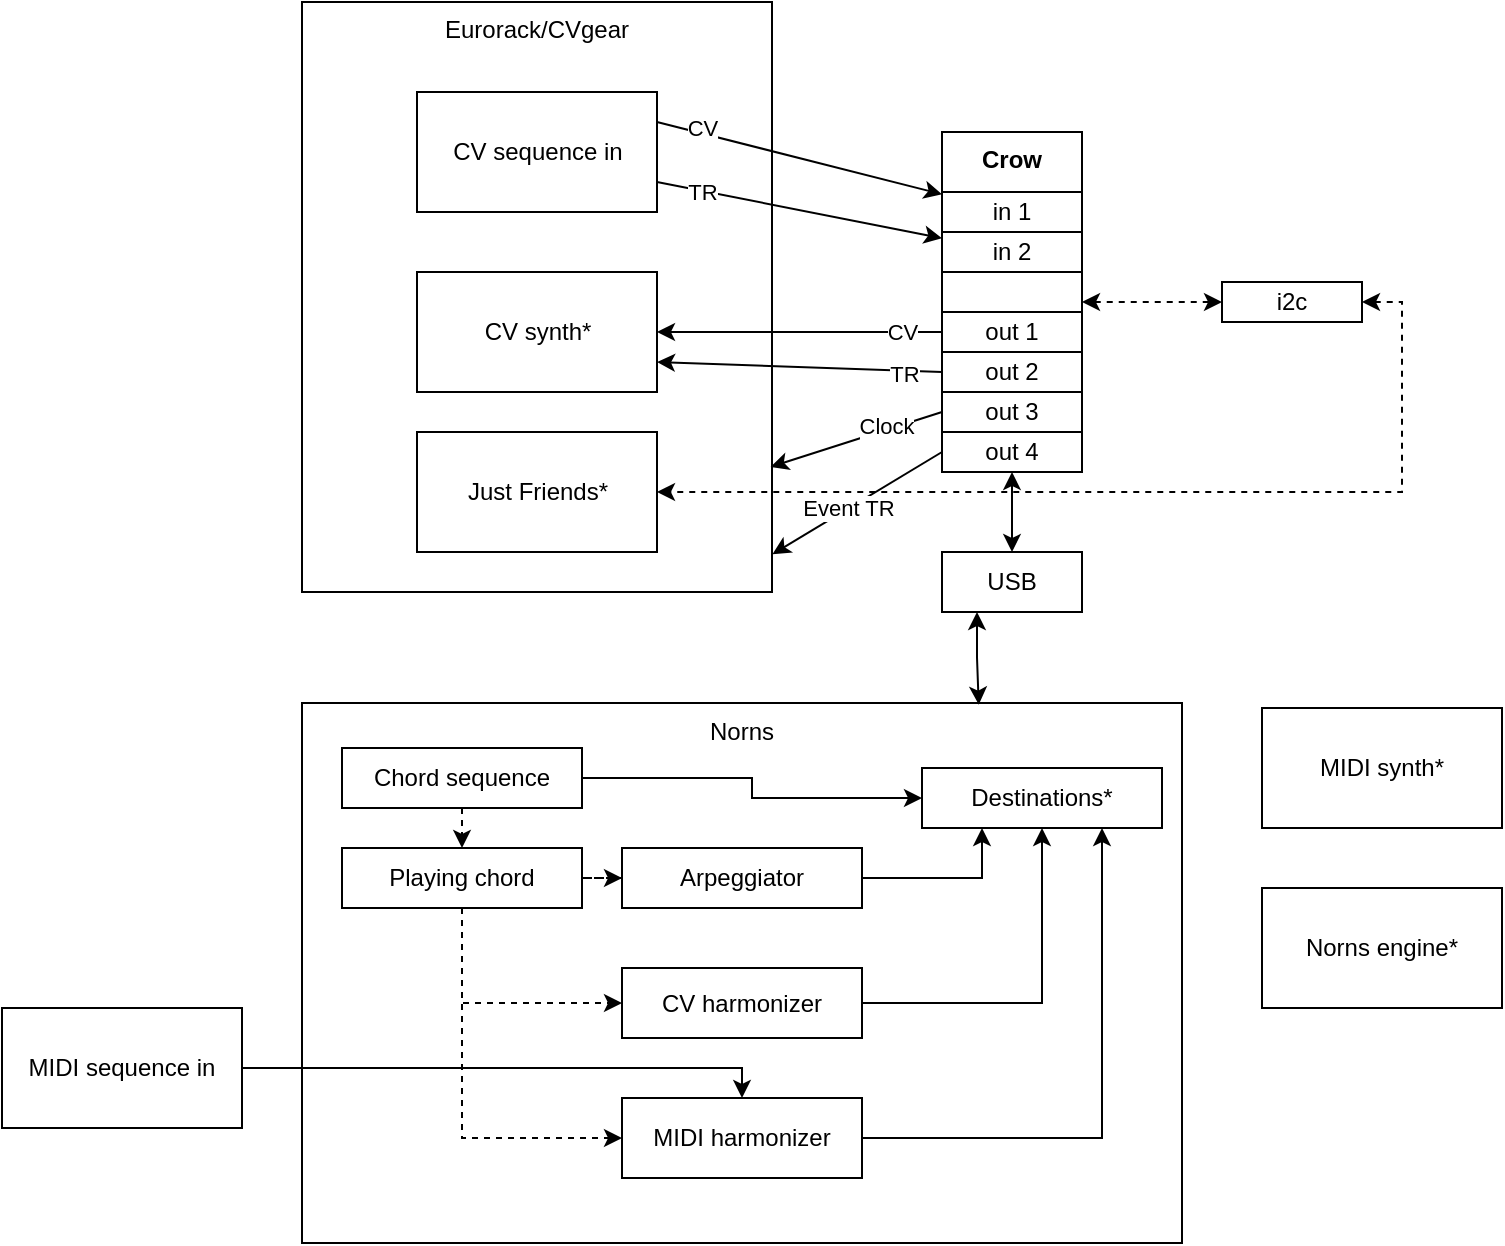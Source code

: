 <mxfile version="20.6.0" type="github">
  <diagram id="jzwjUSY3QaUkcm6oz3zR" name="Page-1">
    <mxGraphModel dx="1025" dy="920" grid="1" gridSize="10" guides="1" tooltips="1" connect="1" arrows="1" fold="1" page="1" pageScale="1" pageWidth="1100" pageHeight="850" math="0" shadow="0">
      <root>
        <mxCell id="0" />
        <mxCell id="1" parent="0" />
        <mxCell id="6Xcf-pTH2PnTnf88Lmja-29" value="Eurorack/CVgear" style="rounded=0;whiteSpace=wrap;html=1;verticalAlign=top;" vertex="1" parent="1">
          <mxGeometry x="240" y="20" width="235" height="295" as="geometry" />
        </mxCell>
        <mxCell id="NrFgvhxCZPmPd3hg9J9--1" value="Norns" style="whiteSpace=wrap;html=1;verticalAlign=top;" parent="1" vertex="1">
          <mxGeometry x="240" y="370.5" width="440" height="270" as="geometry" />
        </mxCell>
        <mxCell id="6Xcf-pTH2PnTnf88Lmja-20" style="rounded=0;orthogonalLoop=1;jettySize=auto;html=1;exitX=1;exitY=0.25;exitDx=0;exitDy=0;" edge="1" parent="1" source="6Xcf-pTH2PnTnf88Lmja-1" target="6Xcf-pTH2PnTnf88Lmja-17">
          <mxGeometry relative="1" as="geometry" />
        </mxCell>
        <mxCell id="6Xcf-pTH2PnTnf88Lmja-22" value="CV" style="edgeLabel;html=1;align=center;verticalAlign=middle;resizable=0;points=[];" vertex="1" connectable="0" parent="6Xcf-pTH2PnTnf88Lmja-20">
          <mxGeometry x="-0.505" y="1" relative="1" as="geometry">
            <mxPoint x="-13" y="-5" as="offset" />
          </mxGeometry>
        </mxCell>
        <mxCell id="6Xcf-pTH2PnTnf88Lmja-21" style="rounded=0;orthogonalLoop=1;jettySize=auto;html=1;exitX=1;exitY=0.75;exitDx=0;exitDy=0;" edge="1" parent="1" source="6Xcf-pTH2PnTnf88Lmja-1" target="6Xcf-pTH2PnTnf88Lmja-18">
          <mxGeometry relative="1" as="geometry" />
        </mxCell>
        <mxCell id="6Xcf-pTH2PnTnf88Lmja-23" value="TR" style="edgeLabel;html=1;align=center;verticalAlign=middle;resizable=0;points=[];" vertex="1" connectable="0" parent="6Xcf-pTH2PnTnf88Lmja-21">
          <mxGeometry x="-0.558" y="2" relative="1" as="geometry">
            <mxPoint x="-10" y="1" as="offset" />
          </mxGeometry>
        </mxCell>
        <mxCell id="6Xcf-pTH2PnTnf88Lmja-1" value="CV sequence in" style="whiteSpace=wrap;html=1;" vertex="1" parent="1">
          <mxGeometry x="297.5" y="65" width="120" height="60" as="geometry" />
        </mxCell>
        <mxCell id="6Xcf-pTH2PnTnf88Lmja-59" style="edgeStyle=orthogonalEdgeStyle;rounded=0;jumpStyle=none;orthogonalLoop=1;jettySize=auto;html=1;exitX=1;exitY=0.5;exitDx=0;exitDy=0;entryX=0;entryY=0.5;entryDx=0;entryDy=0;strokeColor=default;dashed=1;endArrow=classic;endFill=1;startArrow=classic;startFill=1;" edge="1" parent="1" source="6Xcf-pTH2PnTnf88Lmja-2" target="6Xcf-pTH2PnTnf88Lmja-58">
          <mxGeometry relative="1" as="geometry" />
        </mxCell>
        <mxCell id="6Xcf-pTH2PnTnf88Lmja-2" value="&lt;b&gt;Crow&lt;/b&gt;" style="whiteSpace=wrap;html=1;verticalAlign=top;" vertex="1" parent="1">
          <mxGeometry x="560" y="85" width="70" height="170" as="geometry" />
        </mxCell>
        <mxCell id="6Xcf-pTH2PnTnf88Lmja-37" style="edgeStyle=orthogonalEdgeStyle;rounded=0;orthogonalLoop=1;jettySize=auto;html=1;exitX=1;exitY=0.5;exitDx=0;exitDy=0;entryX=0.5;entryY=0;entryDx=0;entryDy=0;" edge="1" parent="1" source="6Xcf-pTH2PnTnf88Lmja-3" target="6Xcf-pTH2PnTnf88Lmja-11">
          <mxGeometry relative="1" as="geometry">
            <Array as="points">
              <mxPoint x="460" y="553" />
            </Array>
          </mxGeometry>
        </mxCell>
        <mxCell id="6Xcf-pTH2PnTnf88Lmja-3" value="MIDI sequence in" style="whiteSpace=wrap;html=1;" vertex="1" parent="1">
          <mxGeometry x="90" y="523" width="120" height="60" as="geometry" />
        </mxCell>
        <mxCell id="6Xcf-pTH2PnTnf88Lmja-4" value="CV synth*" style="whiteSpace=wrap;html=1;" vertex="1" parent="1">
          <mxGeometry x="297.5" y="155" width="120" height="60" as="geometry" />
        </mxCell>
        <mxCell id="6Xcf-pTH2PnTnf88Lmja-5" value="MIDI synth*" style="whiteSpace=wrap;html=1;" vertex="1" parent="1">
          <mxGeometry x="720" y="373" width="120" height="60" as="geometry" />
        </mxCell>
        <mxCell id="6Xcf-pTH2PnTnf88Lmja-6" value="Just Friends*" style="whiteSpace=wrap;html=1;" vertex="1" parent="1">
          <mxGeometry x="297.5" y="235" width="120" height="60" as="geometry" />
        </mxCell>
        <mxCell id="6Xcf-pTH2PnTnf88Lmja-7" value="Norns engine*" style="whiteSpace=wrap;html=1;" vertex="1" parent="1">
          <mxGeometry x="720" y="463" width="120" height="60" as="geometry" />
        </mxCell>
        <mxCell id="6Xcf-pTH2PnTnf88Lmja-46" style="edgeStyle=orthogonalEdgeStyle;rounded=0;jumpStyle=none;orthogonalLoop=1;jettySize=auto;html=1;exitX=0.5;exitY=1;exitDx=0;exitDy=0;entryX=0.5;entryY=0;entryDx=0;entryDy=0;dashed=1;strokeColor=default;" edge="1" parent="1" source="6Xcf-pTH2PnTnf88Lmja-8" target="6Xcf-pTH2PnTnf88Lmja-45">
          <mxGeometry relative="1" as="geometry" />
        </mxCell>
        <mxCell id="6Xcf-pTH2PnTnf88Lmja-52" style="edgeStyle=orthogonalEdgeStyle;rounded=0;jumpStyle=none;orthogonalLoop=1;jettySize=auto;html=1;exitX=1;exitY=0.5;exitDx=0;exitDy=0;strokeColor=default;" edge="1" parent="1" source="6Xcf-pTH2PnTnf88Lmja-8" target="6Xcf-pTH2PnTnf88Lmja-50">
          <mxGeometry relative="1" as="geometry" />
        </mxCell>
        <mxCell id="6Xcf-pTH2PnTnf88Lmja-8" value="Chord sequence" style="whiteSpace=wrap;html=1;" vertex="1" parent="1">
          <mxGeometry x="260" y="393" width="120" height="30" as="geometry" />
        </mxCell>
        <mxCell id="6Xcf-pTH2PnTnf88Lmja-55" style="edgeStyle=orthogonalEdgeStyle;rounded=0;jumpStyle=none;orthogonalLoop=1;jettySize=auto;html=1;exitX=1;exitY=0.5;exitDx=0;exitDy=0;entryX=0.25;entryY=1;entryDx=0;entryDy=0;strokeColor=default;" edge="1" parent="1" source="6Xcf-pTH2PnTnf88Lmja-9" target="6Xcf-pTH2PnTnf88Lmja-50">
          <mxGeometry relative="1" as="geometry" />
        </mxCell>
        <mxCell id="6Xcf-pTH2PnTnf88Lmja-9" value="Arpeggiator" style="rounded=0;whiteSpace=wrap;html=1;" vertex="1" parent="1">
          <mxGeometry x="400" y="443" width="120" height="30" as="geometry" />
        </mxCell>
        <mxCell id="6Xcf-pTH2PnTnf88Lmja-56" style="edgeStyle=orthogonalEdgeStyle;rounded=0;jumpStyle=none;orthogonalLoop=1;jettySize=auto;html=1;exitX=1;exitY=0.5;exitDx=0;exitDy=0;entryX=0.5;entryY=1;entryDx=0;entryDy=0;strokeColor=default;" edge="1" parent="1" source="6Xcf-pTH2PnTnf88Lmja-10" target="6Xcf-pTH2PnTnf88Lmja-50">
          <mxGeometry relative="1" as="geometry" />
        </mxCell>
        <mxCell id="6Xcf-pTH2PnTnf88Lmja-10" value="CV harmonizer" style="whiteSpace=wrap;html=1;" vertex="1" parent="1">
          <mxGeometry x="400" y="503" width="120" height="35" as="geometry" />
        </mxCell>
        <mxCell id="6Xcf-pTH2PnTnf88Lmja-57" style="edgeStyle=orthogonalEdgeStyle;rounded=0;jumpStyle=none;orthogonalLoop=1;jettySize=auto;html=1;exitX=1;exitY=0.5;exitDx=0;exitDy=0;entryX=0.75;entryY=1;entryDx=0;entryDy=0;strokeColor=default;" edge="1" parent="1" source="6Xcf-pTH2PnTnf88Lmja-11" target="6Xcf-pTH2PnTnf88Lmja-50">
          <mxGeometry relative="1" as="geometry" />
        </mxCell>
        <mxCell id="6Xcf-pTH2PnTnf88Lmja-11" value="MIDI harmonizer" style="whiteSpace=wrap;html=1;" vertex="1" parent="1">
          <mxGeometry x="400" y="568" width="120" height="40" as="geometry" />
        </mxCell>
        <mxCell id="6Xcf-pTH2PnTnf88Lmja-25" style="edgeStyle=none;rounded=0;orthogonalLoop=1;jettySize=auto;html=1;exitX=0;exitY=0.5;exitDx=0;exitDy=0;" edge="1" parent="1" source="6Xcf-pTH2PnTnf88Lmja-13" target="6Xcf-pTH2PnTnf88Lmja-4">
          <mxGeometry relative="1" as="geometry" />
        </mxCell>
        <mxCell id="6Xcf-pTH2PnTnf88Lmja-27" value="CV" style="edgeLabel;html=1;align=center;verticalAlign=middle;resizable=0;points=[];" vertex="1" connectable="0" parent="6Xcf-pTH2PnTnf88Lmja-25">
          <mxGeometry x="0.114" y="-2" relative="1" as="geometry">
            <mxPoint x="59" y="2" as="offset" />
          </mxGeometry>
        </mxCell>
        <mxCell id="6Xcf-pTH2PnTnf88Lmja-13" value="out 1" style="rounded=0;whiteSpace=wrap;html=1;" vertex="1" parent="1">
          <mxGeometry x="560" y="175" width="70" height="20" as="geometry" />
        </mxCell>
        <mxCell id="6Xcf-pTH2PnTnf88Lmja-26" style="edgeStyle=none;rounded=0;orthogonalLoop=1;jettySize=auto;html=1;exitX=0;exitY=0.5;exitDx=0;exitDy=0;entryX=1;entryY=0.75;entryDx=0;entryDy=0;" edge="1" parent="1" source="6Xcf-pTH2PnTnf88Lmja-14" target="6Xcf-pTH2PnTnf88Lmja-4">
          <mxGeometry relative="1" as="geometry" />
        </mxCell>
        <mxCell id="6Xcf-pTH2PnTnf88Lmja-28" value="TR" style="edgeLabel;html=1;align=center;verticalAlign=middle;resizable=0;points=[];" vertex="1" connectable="0" parent="6Xcf-pTH2PnTnf88Lmja-26">
          <mxGeometry x="0.059" y="-1" relative="1" as="geometry">
            <mxPoint x="56" y="4" as="offset" />
          </mxGeometry>
        </mxCell>
        <mxCell id="6Xcf-pTH2PnTnf88Lmja-14" value="out 2" style="rounded=0;whiteSpace=wrap;html=1;" vertex="1" parent="1">
          <mxGeometry x="560" y="195" width="70" height="20" as="geometry" />
        </mxCell>
        <mxCell id="6Xcf-pTH2PnTnf88Lmja-34" style="edgeStyle=none;rounded=0;orthogonalLoop=1;jettySize=auto;html=1;exitX=0;exitY=0.5;exitDx=0;exitDy=0;entryX=0.997;entryY=0.788;entryDx=0;entryDy=0;entryPerimeter=0;" edge="1" parent="1" source="6Xcf-pTH2PnTnf88Lmja-15" target="6Xcf-pTH2PnTnf88Lmja-29">
          <mxGeometry relative="1" as="geometry" />
        </mxCell>
        <mxCell id="6Xcf-pTH2PnTnf88Lmja-35" value="Clock" style="edgeLabel;html=1;align=center;verticalAlign=middle;resizable=0;points=[];" vertex="1" connectable="0" parent="6Xcf-pTH2PnTnf88Lmja-34">
          <mxGeometry x="-0.353" y="-2" relative="1" as="geometry">
            <mxPoint as="offset" />
          </mxGeometry>
        </mxCell>
        <mxCell id="6Xcf-pTH2PnTnf88Lmja-15" value="out 3" style="rounded=0;whiteSpace=wrap;html=1;" vertex="1" parent="1">
          <mxGeometry x="560" y="215" width="70" height="20" as="geometry" />
        </mxCell>
        <mxCell id="6Xcf-pTH2PnTnf88Lmja-33" style="edgeStyle=none;rounded=0;orthogonalLoop=1;jettySize=auto;html=1;exitX=0;exitY=0.5;exitDx=0;exitDy=0;entryX=1.001;entryY=0.936;entryDx=0;entryDy=0;entryPerimeter=0;" edge="1" parent="1" source="6Xcf-pTH2PnTnf88Lmja-16" target="6Xcf-pTH2PnTnf88Lmja-29">
          <mxGeometry relative="1" as="geometry" />
        </mxCell>
        <mxCell id="6Xcf-pTH2PnTnf88Lmja-36" value="Event TR" style="edgeLabel;html=1;align=center;verticalAlign=middle;resizable=0;points=[];" vertex="1" connectable="0" parent="6Xcf-pTH2PnTnf88Lmja-33">
          <mxGeometry x="0.109" y="-1" relative="1" as="geometry">
            <mxPoint as="offset" />
          </mxGeometry>
        </mxCell>
        <mxCell id="6Xcf-pTH2PnTnf88Lmja-16" value="out 4" style="rounded=0;whiteSpace=wrap;html=1;" vertex="1" parent="1">
          <mxGeometry x="560" y="235" width="70" height="20" as="geometry" />
        </mxCell>
        <mxCell id="6Xcf-pTH2PnTnf88Lmja-17" value="in 1" style="rounded=0;whiteSpace=wrap;html=1;" vertex="1" parent="1">
          <mxGeometry x="560" y="115" width="70" height="20" as="geometry" />
        </mxCell>
        <mxCell id="6Xcf-pTH2PnTnf88Lmja-18" value="in 2" style="rounded=0;whiteSpace=wrap;html=1;" vertex="1" parent="1">
          <mxGeometry x="560" y="135" width="70" height="20" as="geometry" />
        </mxCell>
        <mxCell id="6Xcf-pTH2PnTnf88Lmja-47" style="edgeStyle=orthogonalEdgeStyle;rounded=0;jumpStyle=none;orthogonalLoop=1;jettySize=auto;html=1;exitX=1;exitY=0.5;exitDx=0;exitDy=0;dashed=1;strokeColor=default;" edge="1" parent="1" source="6Xcf-pTH2PnTnf88Lmja-45" target="6Xcf-pTH2PnTnf88Lmja-9">
          <mxGeometry relative="1" as="geometry" />
        </mxCell>
        <mxCell id="6Xcf-pTH2PnTnf88Lmja-48" style="edgeStyle=orthogonalEdgeStyle;rounded=0;jumpStyle=none;orthogonalLoop=1;jettySize=auto;html=1;exitX=0.5;exitY=1;exitDx=0;exitDy=0;entryX=0;entryY=0.5;entryDx=0;entryDy=0;dashed=1;strokeColor=default;" edge="1" parent="1" source="6Xcf-pTH2PnTnf88Lmja-45" target="6Xcf-pTH2PnTnf88Lmja-10">
          <mxGeometry relative="1" as="geometry" />
        </mxCell>
        <mxCell id="6Xcf-pTH2PnTnf88Lmja-49" style="edgeStyle=orthogonalEdgeStyle;rounded=0;jumpStyle=none;orthogonalLoop=1;jettySize=auto;html=1;exitX=0.5;exitY=1;exitDx=0;exitDy=0;entryX=0;entryY=0.5;entryDx=0;entryDy=0;dashed=1;strokeColor=default;" edge="1" parent="1" source="6Xcf-pTH2PnTnf88Lmja-45" target="6Xcf-pTH2PnTnf88Lmja-11">
          <mxGeometry relative="1" as="geometry" />
        </mxCell>
        <mxCell id="6Xcf-pTH2PnTnf88Lmja-45" value="Playing chord" style="whiteSpace=wrap;html=1;" vertex="1" parent="1">
          <mxGeometry x="260" y="443" width="120" height="30" as="geometry" />
        </mxCell>
        <mxCell id="6Xcf-pTH2PnTnf88Lmja-50" value="Destinations*" style="whiteSpace=wrap;html=1;" vertex="1" parent="1">
          <mxGeometry x="550" y="403" width="120" height="30" as="geometry" />
        </mxCell>
        <mxCell id="6Xcf-pTH2PnTnf88Lmja-65" style="edgeStyle=orthogonalEdgeStyle;rounded=0;jumpStyle=none;orthogonalLoop=1;jettySize=auto;html=1;exitX=1;exitY=0.5;exitDx=0;exitDy=0;entryX=1;entryY=0.5;entryDx=0;entryDy=0;dashed=1;strokeColor=default;startArrow=classic;startFill=1;endArrow=classic;endFill=1;" edge="1" parent="1" source="6Xcf-pTH2PnTnf88Lmja-58" target="6Xcf-pTH2PnTnf88Lmja-6">
          <mxGeometry relative="1" as="geometry" />
        </mxCell>
        <mxCell id="6Xcf-pTH2PnTnf88Lmja-58" value="i2c" style="rounded=0;whiteSpace=wrap;html=1;" vertex="1" parent="1">
          <mxGeometry x="700" y="160" width="70" height="20" as="geometry" />
        </mxCell>
        <mxCell id="6Xcf-pTH2PnTnf88Lmja-67" style="edgeStyle=orthogonalEdgeStyle;rounded=0;jumpStyle=none;orthogonalLoop=1;jettySize=auto;html=1;exitX=0.25;exitY=1;exitDx=0;exitDy=0;entryX=0.769;entryY=0.003;entryDx=0;entryDy=0;entryPerimeter=0;strokeColor=default;startArrow=classic;startFill=1;endArrow=classic;endFill=1;" edge="1" parent="1" source="6Xcf-pTH2PnTnf88Lmja-66" target="NrFgvhxCZPmPd3hg9J9--1">
          <mxGeometry relative="1" as="geometry" />
        </mxCell>
        <mxCell id="6Xcf-pTH2PnTnf88Lmja-68" style="edgeStyle=orthogonalEdgeStyle;rounded=0;jumpStyle=none;orthogonalLoop=1;jettySize=auto;html=1;exitX=0.5;exitY=0;exitDx=0;exitDy=0;entryX=0.5;entryY=1;entryDx=0;entryDy=0;strokeColor=default;startArrow=classic;startFill=1;endArrow=classic;endFill=1;" edge="1" parent="1" source="6Xcf-pTH2PnTnf88Lmja-66" target="6Xcf-pTH2PnTnf88Lmja-16">
          <mxGeometry relative="1" as="geometry" />
        </mxCell>
        <mxCell id="6Xcf-pTH2PnTnf88Lmja-66" value="USB" style="whiteSpace=wrap;html=1;" vertex="1" parent="1">
          <mxGeometry x="560" y="295" width="70" height="30" as="geometry" />
        </mxCell>
      </root>
    </mxGraphModel>
  </diagram>
</mxfile>
